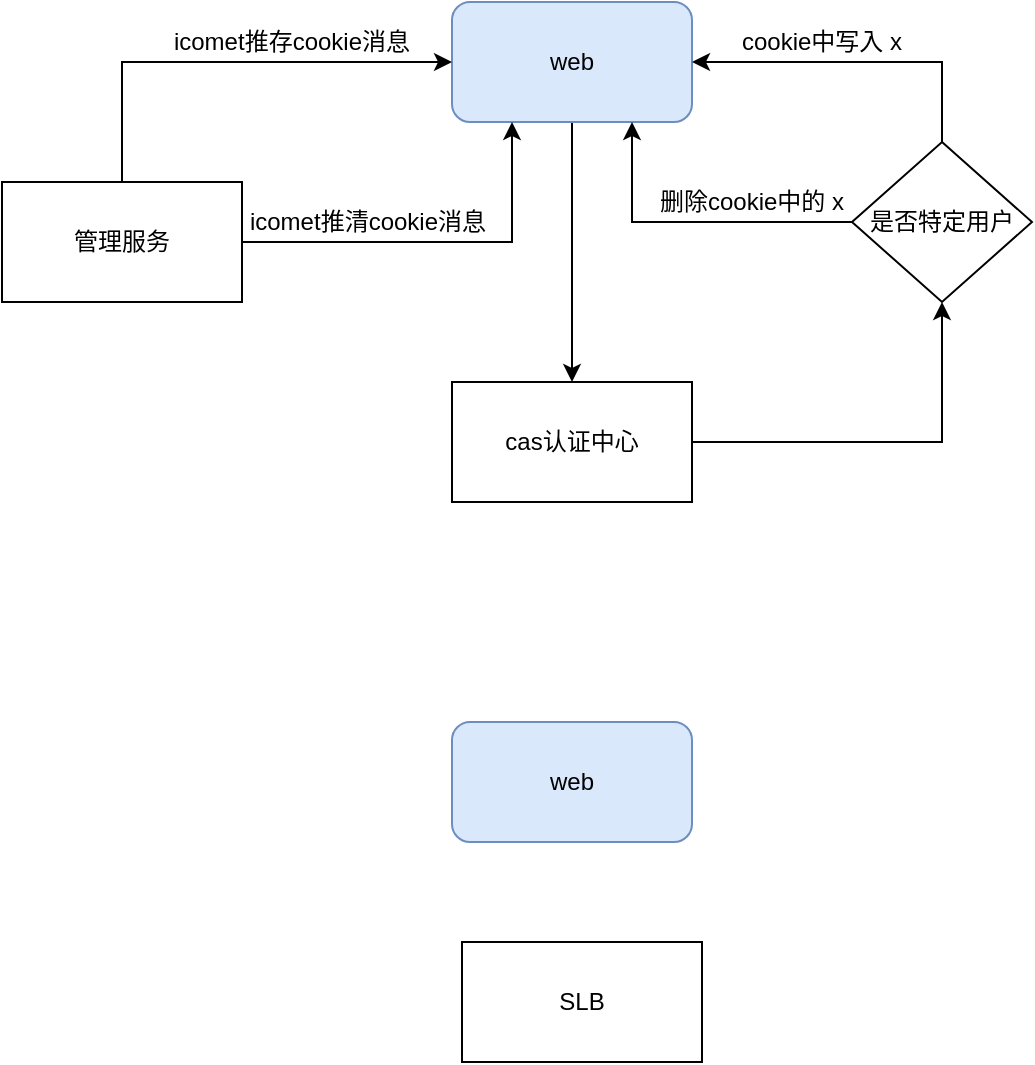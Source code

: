 <mxfile version="10.6.0" type="github"><diagram id="DWoNhVAPVdX45DQnbpnl" name="第 1 页"><mxGraphModel dx="723" dy="754" grid="1" gridSize="10" guides="1" tooltips="1" connect="1" arrows="1" fold="1" page="1" pageScale="1" pageWidth="827" pageHeight="1169" math="0" shadow="0"><root><mxCell id="0"/><mxCell id="1" parent="0"/><mxCell id="z2SMALxL5YTkdH0KCEv6-3" style="edgeStyle=orthogonalEdgeStyle;rounded=0;orthogonalLoop=1;jettySize=auto;html=1;exitX=0.5;exitY=1;exitDx=0;exitDy=0;entryX=0.5;entryY=0;entryDx=0;entryDy=0;" edge="1" parent="1" source="z2SMALxL5YTkdH0KCEv6-1" target="z2SMALxL5YTkdH0KCEv6-2"><mxGeometry relative="1" as="geometry"/></mxCell><mxCell id="z2SMALxL5YTkdH0KCEv6-1" value="web" style="rounded=1;whiteSpace=wrap;html=1;fillColor=#dae8fc;strokeColor=#6c8ebf;" vertex="1" parent="1"><mxGeometry x="375" y="110" width="120" height="60" as="geometry"/></mxCell><mxCell id="z2SMALxL5YTkdH0KCEv6-5" style="edgeStyle=orthogonalEdgeStyle;rounded=0;orthogonalLoop=1;jettySize=auto;html=1;exitX=1;exitY=0.5;exitDx=0;exitDy=0;entryX=0.5;entryY=1;entryDx=0;entryDy=0;" edge="1" parent="1" source="z2SMALxL5YTkdH0KCEv6-2" target="z2SMALxL5YTkdH0KCEv6-4"><mxGeometry relative="1" as="geometry"><mxPoint x="555" y="330" as="targetPoint"/></mxGeometry></mxCell><mxCell id="z2SMALxL5YTkdH0KCEv6-2" value="cas认证中心" style="rounded=0;whiteSpace=wrap;html=1;" vertex="1" parent="1"><mxGeometry x="375" y="300" width="120" height="60" as="geometry"/></mxCell><mxCell id="z2SMALxL5YTkdH0KCEv6-6" style="edgeStyle=orthogonalEdgeStyle;rounded=0;orthogonalLoop=1;jettySize=auto;html=1;exitX=0.5;exitY=0;exitDx=0;exitDy=0;entryX=1;entryY=0.5;entryDx=0;entryDy=0;" edge="1" parent="1" source="z2SMALxL5YTkdH0KCEv6-4" target="z2SMALxL5YTkdH0KCEv6-1"><mxGeometry relative="1" as="geometry"/></mxCell><mxCell id="z2SMALxL5YTkdH0KCEv6-8" style="edgeStyle=orthogonalEdgeStyle;rounded=0;orthogonalLoop=1;jettySize=auto;html=1;exitX=0;exitY=0.5;exitDx=0;exitDy=0;entryX=0.75;entryY=1;entryDx=0;entryDy=0;" edge="1" parent="1" source="z2SMALxL5YTkdH0KCEv6-4" target="z2SMALxL5YTkdH0KCEv6-1"><mxGeometry relative="1" as="geometry"/></mxCell><mxCell id="z2SMALxL5YTkdH0KCEv6-4" value="是否特定用户" style="rhombus;whiteSpace=wrap;html=1;" vertex="1" parent="1"><mxGeometry x="575" y="180" width="90" height="80" as="geometry"/></mxCell><mxCell id="z2SMALxL5YTkdH0KCEv6-7" value="cookie中写入 x" style="text;html=1;strokeColor=none;fillColor=none;align=center;verticalAlign=middle;whiteSpace=wrap;rounded=0;" vertex="1" parent="1"><mxGeometry x="495" y="120" width="130" height="20" as="geometry"/></mxCell><mxCell id="z2SMALxL5YTkdH0KCEv6-9" value="删除cookie中的 x" style="text;html=1;strokeColor=none;fillColor=none;align=center;verticalAlign=middle;whiteSpace=wrap;rounded=0;" vertex="1" parent="1"><mxGeometry x="465" y="200" width="120" height="20" as="geometry"/></mxCell><mxCell id="z2SMALxL5YTkdH0KCEv6-13" style="edgeStyle=orthogonalEdgeStyle;rounded=0;orthogonalLoop=1;jettySize=auto;html=1;exitX=0.5;exitY=0;exitDx=0;exitDy=0;entryX=0;entryY=0.5;entryDx=0;entryDy=0;" edge="1" parent="1" source="z2SMALxL5YTkdH0KCEv6-12" target="z2SMALxL5YTkdH0KCEv6-1"><mxGeometry relative="1" as="geometry"/></mxCell><mxCell id="z2SMALxL5YTkdH0KCEv6-14" style="edgeStyle=orthogonalEdgeStyle;rounded=0;orthogonalLoop=1;jettySize=auto;html=1;exitX=1;exitY=0.5;exitDx=0;exitDy=0;entryX=0.25;entryY=1;entryDx=0;entryDy=0;" edge="1" parent="1" source="z2SMALxL5YTkdH0KCEv6-12" target="z2SMALxL5YTkdH0KCEv6-1"><mxGeometry relative="1" as="geometry"/></mxCell><mxCell id="z2SMALxL5YTkdH0KCEv6-12" value="管理服务" style="rounded=0;whiteSpace=wrap;html=1;" vertex="1" parent="1"><mxGeometry x="150" y="200" width="120" height="60" as="geometry"/></mxCell><mxCell id="z2SMALxL5YTkdH0KCEv6-15" value="icomet推存cookie消息" style="text;html=1;strokeColor=none;fillColor=none;align=center;verticalAlign=middle;whiteSpace=wrap;rounded=0;" vertex="1" parent="1"><mxGeometry x="215" y="120" width="160" height="20" as="geometry"/></mxCell><mxCell id="z2SMALxL5YTkdH0KCEv6-17" value="icomet推清cookie消息" style="text;html=1;strokeColor=none;fillColor=none;align=center;verticalAlign=middle;whiteSpace=wrap;rounded=0;" vertex="1" parent="1"><mxGeometry x="253" y="210" width="160" height="20" as="geometry"/></mxCell><mxCell id="z2SMALxL5YTkdH0KCEv6-18" value="web" style="rounded=1;whiteSpace=wrap;html=1;fillColor=#dae8fc;strokeColor=#6c8ebf;" vertex="1" parent="1"><mxGeometry x="375" y="470" width="120" height="60" as="geometry"/></mxCell><mxCell id="z2SMALxL5YTkdH0KCEv6-19" value="SLB" style="rounded=0;whiteSpace=wrap;html=1;" vertex="1" parent="1"><mxGeometry x="380" y="580" width="120" height="60" as="geometry"/></mxCell></root></mxGraphModel></diagram></mxfile>